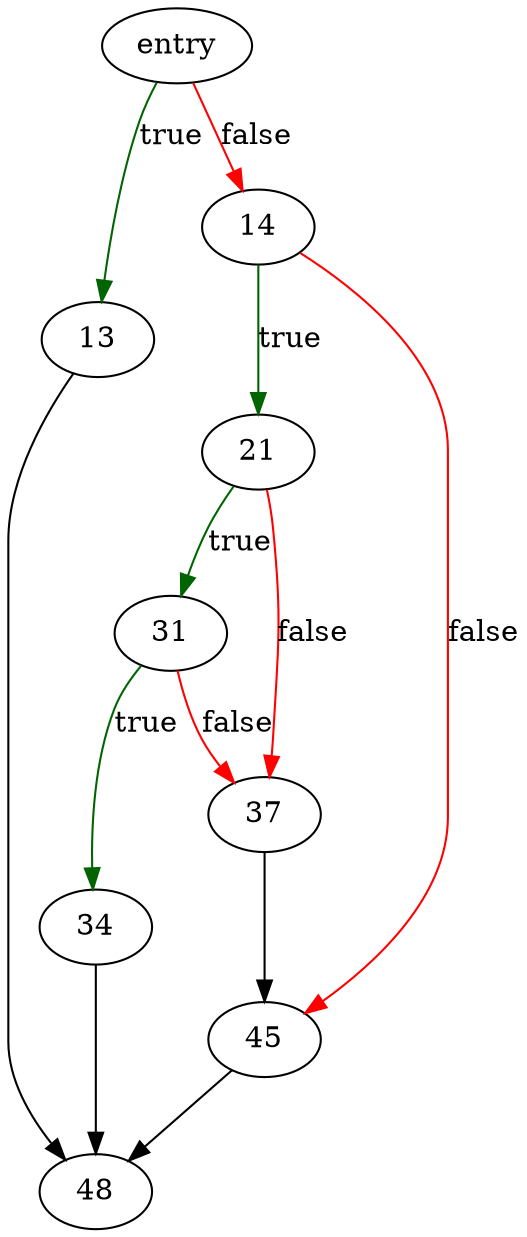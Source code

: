 digraph "sqlite3BtreeCommitPhaseTwo" {
	// Node definitions.
	2 [label=entry];
	13;
	14;
	21;
	31;
	34;
	37;
	45;
	48;

	// Edge definitions.
	2 -> 13 [
		color=darkgreen
		label=true
	];
	2 -> 14 [
		color=red
		label=false
	];
	13 -> 48;
	14 -> 21 [
		color=darkgreen
		label=true
	];
	14 -> 45 [
		color=red
		label=false
	];
	21 -> 31 [
		color=darkgreen
		label=true
	];
	21 -> 37 [
		color=red
		label=false
	];
	31 -> 34 [
		color=darkgreen
		label=true
	];
	31 -> 37 [
		color=red
		label=false
	];
	34 -> 48;
	37 -> 45;
	45 -> 48;
}